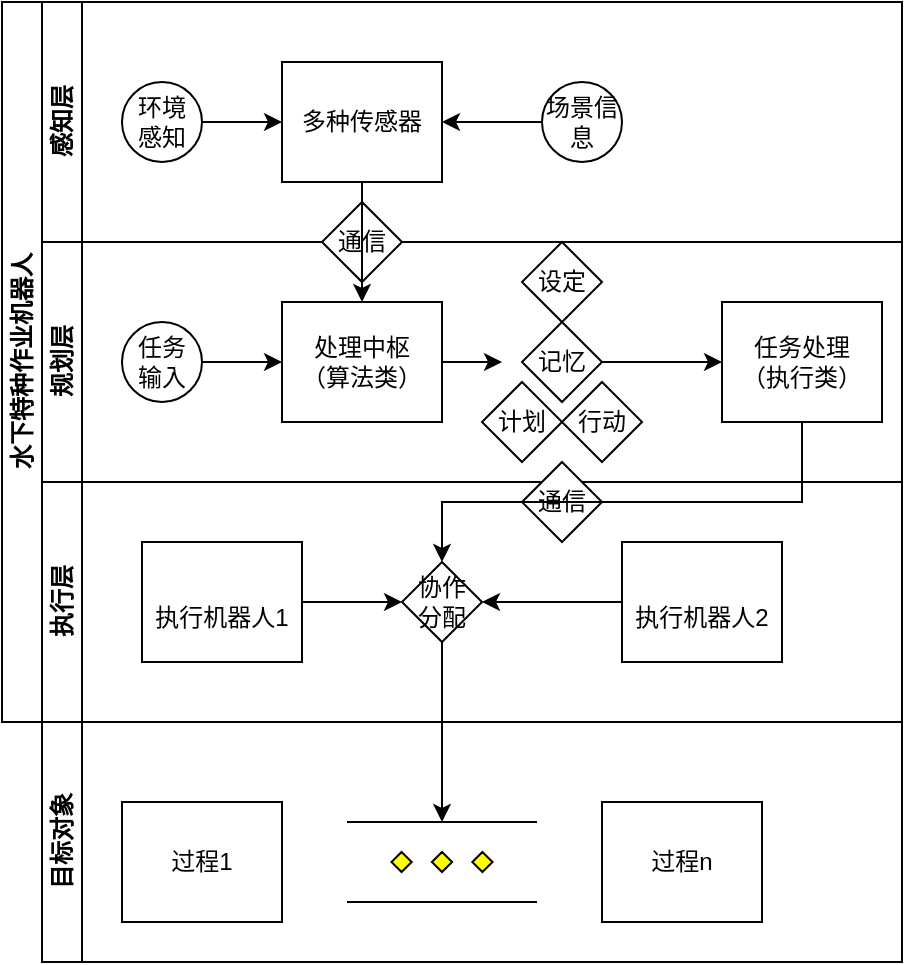 <mxfile version="24.7.7" pages="2">
  <diagram id="prtHgNgQTEPvFCAcTncT" name="Page-1">
    <mxGraphModel dx="1185" dy="719" grid="1" gridSize="10" guides="1" tooltips="1" connect="1" arrows="1" fold="1" page="1" pageScale="1" pageWidth="827" pageHeight="1169" math="0" shadow="0">
      <root>
        <mxCell id="0" />
        <mxCell id="1" parent="0" />
        <mxCell id="dNxyNK7c78bLwvsdeMH5-19" value="水下特种作业机器人" style="swimlane;html=1;childLayout=stackLayout;resizeParent=1;resizeParentMax=0;horizontal=0;startSize=20;horizontalStack=0;" parent="1" vertex="1">
          <mxGeometry x="430" y="180" width="450" height="360" as="geometry" />
        </mxCell>
        <mxCell id="dNxyNK7c78bLwvsdeMH5-20" value="感知层" style="swimlane;html=1;startSize=20;horizontal=0;" parent="dNxyNK7c78bLwvsdeMH5-19" vertex="1">
          <mxGeometry x="20" width="430" height="120" as="geometry" />
        </mxCell>
        <mxCell id="dNxyNK7c78bLwvsdeMH5-25" value="" style="edgeStyle=orthogonalEdgeStyle;rounded=0;orthogonalLoop=1;jettySize=auto;html=1;" parent="dNxyNK7c78bLwvsdeMH5-20" source="dNxyNK7c78bLwvsdeMH5-23" target="dNxyNK7c78bLwvsdeMH5-24" edge="1">
          <mxGeometry relative="1" as="geometry" />
        </mxCell>
        <mxCell id="dNxyNK7c78bLwvsdeMH5-23" value="环境&lt;div&gt;感知&lt;/div&gt;" style="ellipse;whiteSpace=wrap;html=1;" parent="dNxyNK7c78bLwvsdeMH5-20" vertex="1">
          <mxGeometry x="40" y="40" width="40" height="40" as="geometry" />
        </mxCell>
        <mxCell id="dNxyNK7c78bLwvsdeMH5-24" value="多种传感器" style="rounded=0;whiteSpace=wrap;html=1;fontFamily=Helvetica;fontSize=12;fontColor=#000000;align=center;" parent="dNxyNK7c78bLwvsdeMH5-20" vertex="1">
          <mxGeometry x="120" y="30" width="80" height="60" as="geometry" />
        </mxCell>
        <mxCell id="vjk9OwXHQ9oW8j2urwoA-4" value="" style="edgeStyle=orthogonalEdgeStyle;rounded=0;orthogonalLoop=1;jettySize=auto;html=1;" edge="1" parent="dNxyNK7c78bLwvsdeMH5-20" source="dNxyNK7c78bLwvsdeMH5-32" target="dNxyNK7c78bLwvsdeMH5-24">
          <mxGeometry relative="1" as="geometry" />
        </mxCell>
        <mxCell id="dNxyNK7c78bLwvsdeMH5-32" value="场景信息" style="ellipse;whiteSpace=wrap;html=1;" parent="dNxyNK7c78bLwvsdeMH5-20" vertex="1">
          <mxGeometry x="250" y="40" width="40" height="40" as="geometry" />
        </mxCell>
        <mxCell id="dNxyNK7c78bLwvsdeMH5-21" value="规划层" style="swimlane;html=1;startSize=20;horizontal=0;" parent="dNxyNK7c78bLwvsdeMH5-19" vertex="1">
          <mxGeometry x="20" y="120" width="430" height="120" as="geometry" />
        </mxCell>
        <mxCell id="dNxyNK7c78bLwvsdeMH5-29" value="" style="edgeStyle=orthogonalEdgeStyle;rounded=0;orthogonalLoop=1;jettySize=auto;html=1;endArrow=classic;endFill=1;" parent="dNxyNK7c78bLwvsdeMH5-21" source="dNxyNK7c78bLwvsdeMH5-26" edge="1">
          <mxGeometry relative="1" as="geometry">
            <mxPoint x="230" y="60" as="targetPoint" />
          </mxGeometry>
        </mxCell>
        <mxCell id="dNxyNK7c78bLwvsdeMH5-26" value="处理中枢&lt;div&gt;（算法类）&lt;/div&gt;" style="rounded=0;whiteSpace=wrap;html=1;fontFamily=Helvetica;fontSize=12;fontColor=#000000;align=center;" parent="dNxyNK7c78bLwvsdeMH5-21" vertex="1">
          <mxGeometry x="120" y="30" width="80" height="60" as="geometry" />
        </mxCell>
        <mxCell id="dNxyNK7c78bLwvsdeMH5-28" value="设定" style="rhombus;whiteSpace=wrap;html=1;fontFamily=Helvetica;fontSize=12;fontColor=#000000;align=center;" parent="dNxyNK7c78bLwvsdeMH5-21" vertex="1">
          <mxGeometry x="240" width="40" height="40" as="geometry" />
        </mxCell>
        <mxCell id="vjk9OwXHQ9oW8j2urwoA-3" style="edgeStyle=orthogonalEdgeStyle;rounded=0;orthogonalLoop=1;jettySize=auto;html=1;entryX=0;entryY=0.5;entryDx=0;entryDy=0;" edge="1" parent="dNxyNK7c78bLwvsdeMH5-21" source="vjk9OwXHQ9oW8j2urwoA-1" target="dNxyNK7c78bLwvsdeMH5-26">
          <mxGeometry relative="1" as="geometry" />
        </mxCell>
        <mxCell id="vjk9OwXHQ9oW8j2urwoA-1" value="任务&lt;div&gt;输入&lt;/div&gt;" style="ellipse;whiteSpace=wrap;html=1;" vertex="1" parent="dNxyNK7c78bLwvsdeMH5-21">
          <mxGeometry x="40" y="40" width="40" height="40" as="geometry" />
        </mxCell>
        <mxCell id="vjk9OwXHQ9oW8j2urwoA-24" value="" style="edgeStyle=orthogonalEdgeStyle;rounded=0;orthogonalLoop=1;jettySize=auto;html=1;" edge="1" parent="dNxyNK7c78bLwvsdeMH5-21" source="vjk9OwXHQ9oW8j2urwoA-8" target="vjk9OwXHQ9oW8j2urwoA-21">
          <mxGeometry relative="1" as="geometry" />
        </mxCell>
        <mxCell id="vjk9OwXHQ9oW8j2urwoA-8" value="记忆" style="rhombus;whiteSpace=wrap;html=1;fontFamily=Helvetica;fontSize=12;fontColor=#000000;align=center;" vertex="1" parent="dNxyNK7c78bLwvsdeMH5-21">
          <mxGeometry x="240" y="40" width="40" height="40" as="geometry" />
        </mxCell>
        <mxCell id="vjk9OwXHQ9oW8j2urwoA-21" value="任务处理&lt;br&gt;（执行类）" style="rounded=0;whiteSpace=wrap;html=1;fontFamily=Helvetica;fontSize=12;fontColor=#000000;align=center;" vertex="1" parent="dNxyNK7c78bLwvsdeMH5-21">
          <mxGeometry x="340" y="30" width="80" height="60" as="geometry" />
        </mxCell>
        <mxCell id="vjk9OwXHQ9oW8j2urwoA-22" value="计划" style="rhombus;whiteSpace=wrap;html=1;fontFamily=Helvetica;fontSize=12;fontColor=#000000;align=center;" vertex="1" parent="dNxyNK7c78bLwvsdeMH5-21">
          <mxGeometry x="220" y="70" width="40" height="40" as="geometry" />
        </mxCell>
        <mxCell id="vjk9OwXHQ9oW8j2urwoA-23" value="行动" style="rhombus;whiteSpace=wrap;html=1;fontFamily=Helvetica;fontSize=12;fontColor=#000000;align=center;" vertex="1" parent="dNxyNK7c78bLwvsdeMH5-21">
          <mxGeometry x="260" y="70" width="40" height="40" as="geometry" />
        </mxCell>
        <mxCell id="vjk9OwXHQ9oW8j2urwoA-25" value="通信" style="rhombus;whiteSpace=wrap;html=1;fontFamily=Helvetica;fontSize=12;fontColor=#000000;align=center;" vertex="1" parent="dNxyNK7c78bLwvsdeMH5-21">
          <mxGeometry x="140" y="-20" width="40" height="40" as="geometry" />
        </mxCell>
        <mxCell id="vjk9OwXHQ9oW8j2urwoA-5" value="" style="edgeStyle=orthogonalEdgeStyle;rounded=0;orthogonalLoop=1;jettySize=auto;html=1;" edge="1" parent="dNxyNK7c78bLwvsdeMH5-19" source="dNxyNK7c78bLwvsdeMH5-24" target="dNxyNK7c78bLwvsdeMH5-26">
          <mxGeometry relative="1" as="geometry" />
        </mxCell>
        <mxCell id="dNxyNK7c78bLwvsdeMH5-22" value="执行层" style="swimlane;html=1;startSize=20;horizontal=0;" parent="dNxyNK7c78bLwvsdeMH5-19" vertex="1">
          <mxGeometry x="20" y="240" width="430" height="120" as="geometry" />
        </mxCell>
        <mxCell id="vjk9OwXHQ9oW8j2urwoA-15" value="" style="edgeStyle=orthogonalEdgeStyle;rounded=0;orthogonalLoop=1;jettySize=auto;html=1;" edge="1" parent="dNxyNK7c78bLwvsdeMH5-22" source="dNxyNK7c78bLwvsdeMH5-34" target="dNxyNK7c78bLwvsdeMH5-36">
          <mxGeometry relative="1" as="geometry" />
        </mxCell>
        <mxCell id="dNxyNK7c78bLwvsdeMH5-34" value="&lt;br&gt;执行机器人1" style="rounded=0;whiteSpace=wrap;html=1;fontFamily=Helvetica;fontSize=12;fontColor=#000000;align=center;" parent="dNxyNK7c78bLwvsdeMH5-22" vertex="1">
          <mxGeometry x="50" y="30" width="80" height="60" as="geometry" />
        </mxCell>
        <mxCell id="vjk9OwXHQ9oW8j2urwoA-16" value="" style="edgeStyle=orthogonalEdgeStyle;rounded=0;orthogonalLoop=1;jettySize=auto;html=1;" edge="1" parent="dNxyNK7c78bLwvsdeMH5-22" source="vjk9OwXHQ9oW8j2urwoA-12" target="dNxyNK7c78bLwvsdeMH5-36">
          <mxGeometry relative="1" as="geometry" />
        </mxCell>
        <mxCell id="vjk9OwXHQ9oW8j2urwoA-12" value="&lt;br&gt;执行机器人2" style="rounded=0;whiteSpace=wrap;html=1;fontFamily=Helvetica;fontSize=12;fontColor=#000000;align=center;" vertex="1" parent="dNxyNK7c78bLwvsdeMH5-22">
          <mxGeometry x="290" y="30" width="80" height="60" as="geometry" />
        </mxCell>
        <mxCell id="dNxyNK7c78bLwvsdeMH5-36" value="协作&lt;div&gt;分配&lt;/div&gt;" style="rhombus;whiteSpace=wrap;html=1;fontFamily=Helvetica;fontSize=12;fontColor=#000000;align=center;" parent="dNxyNK7c78bLwvsdeMH5-22" vertex="1">
          <mxGeometry x="180" y="40" width="40" height="40" as="geometry" />
        </mxCell>
        <mxCell id="vjk9OwXHQ9oW8j2urwoA-26" value="通信" style="rhombus;whiteSpace=wrap;html=1;fontFamily=Helvetica;fontSize=12;fontColor=#000000;align=center;" vertex="1" parent="dNxyNK7c78bLwvsdeMH5-22">
          <mxGeometry x="240" y="-10" width="40" height="40" as="geometry" />
        </mxCell>
        <mxCell id="vjk9OwXHQ9oW8j2urwoA-19" value="" style="edgeStyle=orthogonalEdgeStyle;rounded=0;orthogonalLoop=1;jettySize=auto;html=1;exitX=0.5;exitY=1;exitDx=0;exitDy=0;entryX=0.5;entryY=0;entryDx=0;entryDy=0;" edge="1" parent="dNxyNK7c78bLwvsdeMH5-19" source="vjk9OwXHQ9oW8j2urwoA-21" target="dNxyNK7c78bLwvsdeMH5-36">
          <mxGeometry relative="1" as="geometry">
            <Array as="points">
              <mxPoint x="400" y="250" />
              <mxPoint x="220" y="250" />
            </Array>
          </mxGeometry>
        </mxCell>
        <mxCell id="vjk9OwXHQ9oW8j2urwoA-6" value="目标对象" style="swimlane;html=1;startSize=20;horizontal=0;" vertex="1" parent="1">
          <mxGeometry x="450" y="540" width="430" height="120" as="geometry" />
        </mxCell>
        <mxCell id="vjk9OwXHQ9oW8j2urwoA-7" value="过程1" style="rounded=0;whiteSpace=wrap;html=1;fontFamily=Helvetica;fontSize=12;fontColor=#000000;align=center;" vertex="1" parent="vjk9OwXHQ9oW8j2urwoA-6">
          <mxGeometry x="40" y="40" width="80" height="60" as="geometry" />
        </mxCell>
        <mxCell id="vjk9OwXHQ9oW8j2urwoA-10" value="过程n" style="rounded=0;whiteSpace=wrap;html=1;fontFamily=Helvetica;fontSize=12;fontColor=#000000;align=center;" vertex="1" parent="vjk9OwXHQ9oW8j2urwoA-6">
          <mxGeometry x="280" y="40" width="80" height="60" as="geometry" />
        </mxCell>
        <mxCell id="vjk9OwXHQ9oW8j2urwoA-11" value="" style="verticalLabelPosition=bottom;verticalAlign=top;html=1;shape=mxgraph.flowchart.parallel_mode;pointerEvents=1" vertex="1" parent="vjk9OwXHQ9oW8j2urwoA-6">
          <mxGeometry x="152.5" y="50" width="95" height="40" as="geometry" />
        </mxCell>
        <mxCell id="vjk9OwXHQ9oW8j2urwoA-20" value="" style="edgeStyle=orthogonalEdgeStyle;rounded=0;orthogonalLoop=1;jettySize=auto;html=1;" edge="1" parent="1" source="dNxyNK7c78bLwvsdeMH5-36" target="vjk9OwXHQ9oW8j2urwoA-11">
          <mxGeometry relative="1" as="geometry" />
        </mxCell>
      </root>
    </mxGraphModel>
  </diagram>
  <diagram id="6L7rRpjTkSv2TRfDSssp" name="第 2 页">
    <mxGraphModel grid="1" page="1" gridSize="10" guides="1" tooltips="1" connect="1" arrows="1" fold="1" pageScale="1" pageWidth="827" pageHeight="1169" math="0" shadow="0">
      <root>
        <mxCell id="0" />
        <mxCell id="1" parent="0" />
      </root>
    </mxGraphModel>
  </diagram>
</mxfile>

